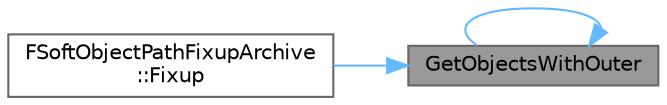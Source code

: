 digraph "GetObjectsWithOuter"
{
 // INTERACTIVE_SVG=YES
 // LATEX_PDF_SIZE
  bgcolor="transparent";
  edge [fontname=Helvetica,fontsize=10,labelfontname=Helvetica,labelfontsize=10];
  node [fontname=Helvetica,fontsize=10,shape=box,height=0.2,width=0.4];
  rankdir="RL";
  Node1 [id="Node000001",label="GetObjectsWithOuter",height=0.2,width=0.4,color="gray40", fillcolor="grey60", style="filled", fontcolor="black",tooltip="Return all objects with a given outer."];
  Node1 -> Node2 [id="edge1_Node000001_Node000002",dir="back",color="steelblue1",style="solid",tooltip=" "];
  Node2 [id="Node000002",label="FSoftObjectPathFixupArchive\l::Fixup",height=0.2,width=0.4,color="grey40", fillcolor="white", style="filled",URL="$d5/d82/structFSoftObjectPathFixupArchive.html#a3f7fcf4a8c1e8354959ebd84628e97ac",tooltip=" "];
  Node1 -> Node1 [id="edge2_Node000001_Node000001",dir="back",color="steelblue1",style="solid",tooltip=" "];
}
